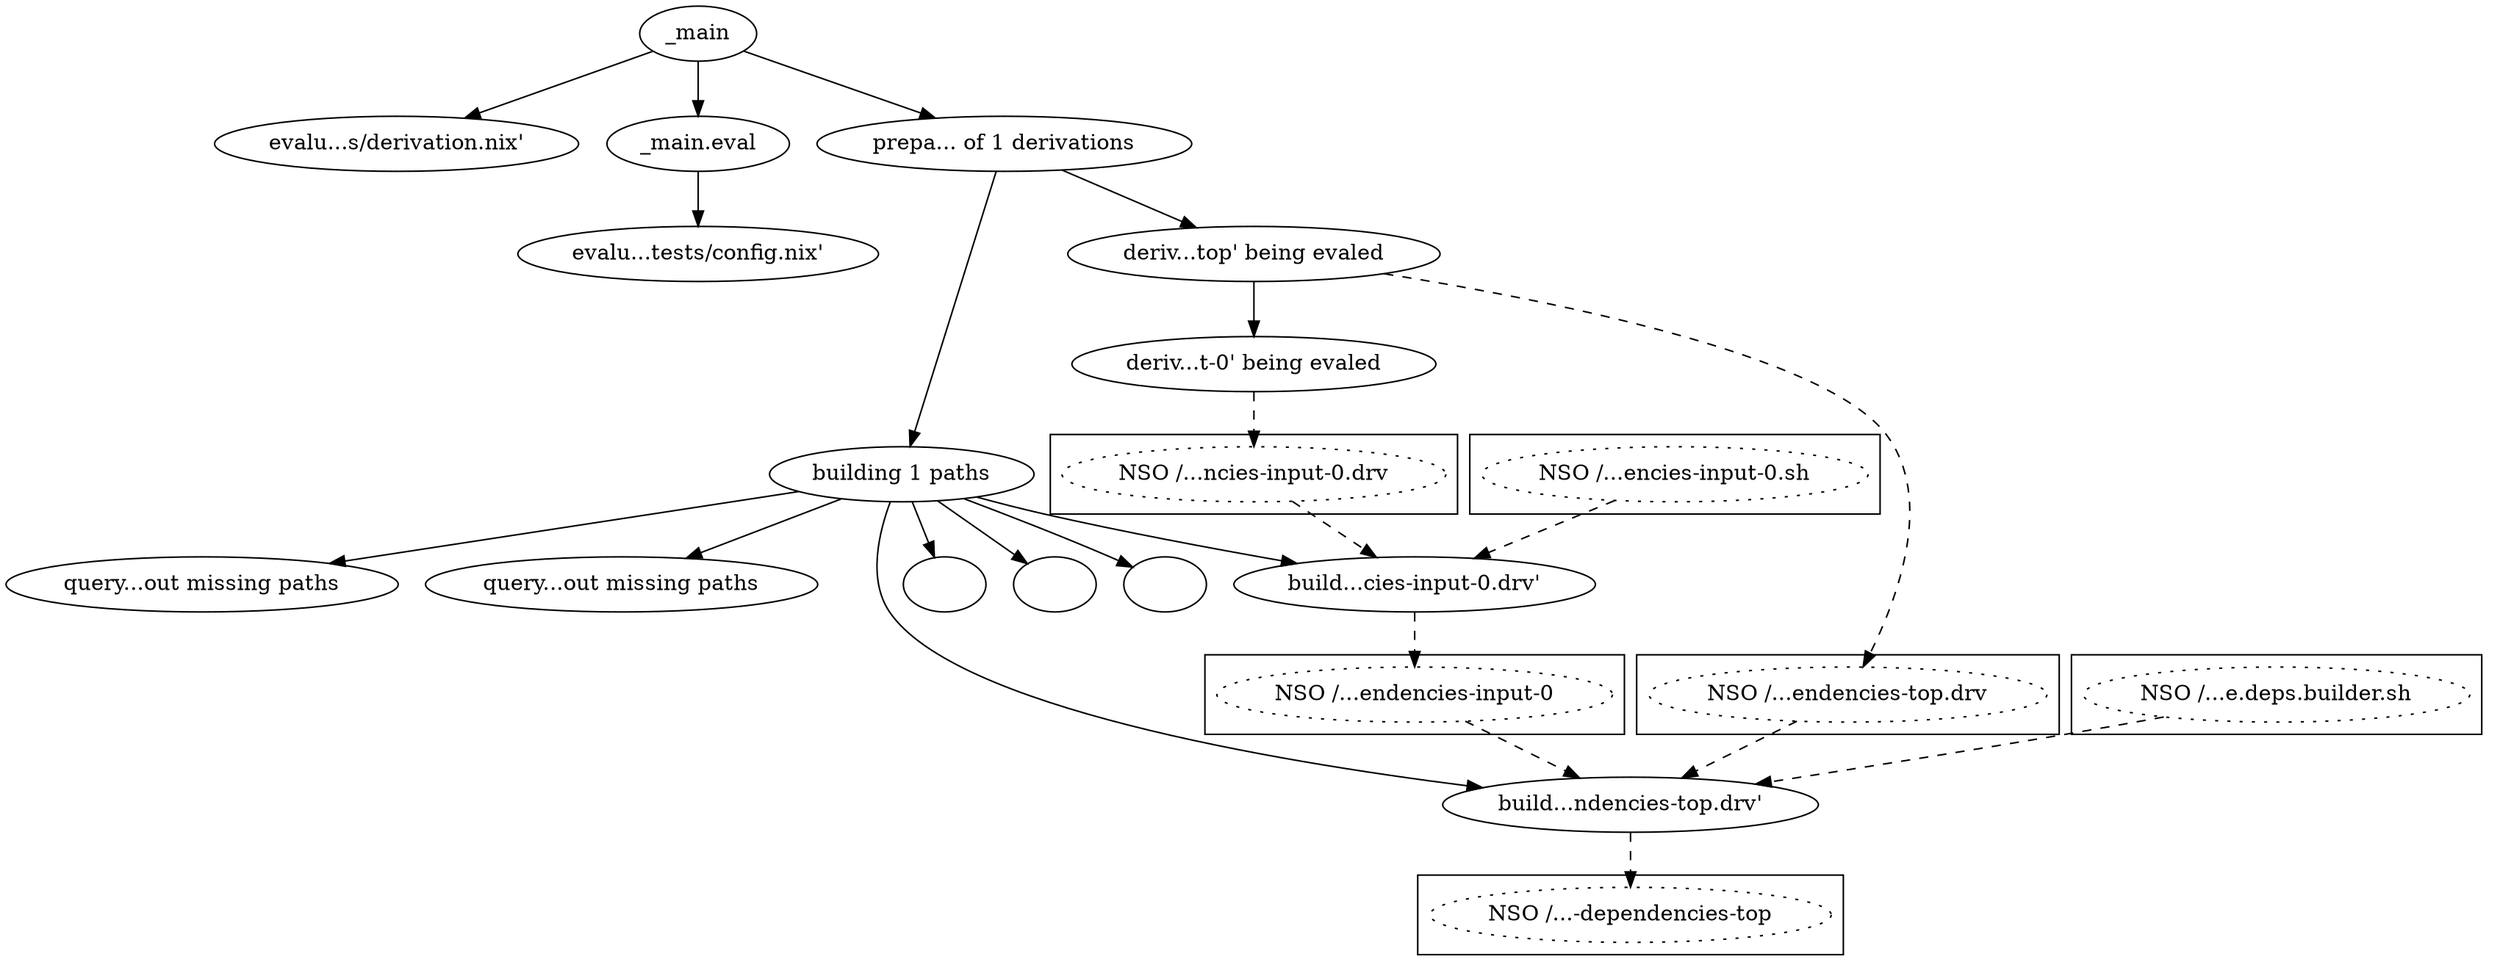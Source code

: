 digraph u {
"120740120625153" [id="120740120625153" label="evalu...s/derivation.nix'"]
"120740120625155" [id="120740120625155" label="evalu...tests/config.nix'"]
"120740120625154" [id="120740120625154" label="_main.eval"]
"120740120625158" [id="120740120625158" label="deriv...t-0' being evaled"]
"120740120625160" [id="120740120625160" label="query...out missing paths"]
"120740120625164" [id="120740120625164" label="query...out missing paths"]
"120740120625165" [id="120740120625165" label="build...cies-input-0.drv'"]
"120740120625166" [id="120740120625166" label="build...ndencies-top.drv'"]
"120740120625163" [id="120740120625163" label=""]
"120740120625162" [id="120740120625162" label=""]
"120740120625161" [id="120740120625161" label=""]
"120740120625159" [id="120740120625159" label="building 1 paths"]
"120740120625156" [id="120740120625156" label="prepa... of 1 derivations"]
"120740120625152" [id="120740120625152" label="_main"]
"120740120625157" [id="120740120625157" label="deriv...top' being evaled"]
subgraph "cluster_e:///run/user/1000/nix-test/logging-json/store/40zj9p2w3lkxkpfr3g938vapxp3fmiac-dependencies-input-0.drv" {
"i:///run/user/1000/nix-test/logging-json/store/40zj9p2w3lkxkpfr3g938vapxp3fmiac-dependencies-input-0.drv";
}
subgraph "cluster_e:///run/user/1000/nix-test/logging-json/store/a2k781ggfk1syl2an5y2gx2l8a2yy715-builder-dependencies-input-0.sh" {
"i:///run/user/1000/nix-test/logging-json/store/a2k781ggfk1syl2an5y2gx2l8a2yy715-builder-dependencies-input-0.sh";
}
subgraph "cluster_e:///run/user/1000/nix-test/logging-json/store/wfchbfd39qcy4j1q13fh4mjb0wkjjvdh-dependencies-input-0" {
"i:///run/user/1000/nix-test/logging-json/store/wfchbfd39qcy4j1q13fh4mjb0wkjjvdh-dependencies-input-0";
}
subgraph "cluster_e:///run/user/1000/nix-test/logging-json/store/sh0p2kw8ylqzjijdi3cxpl70z857mhbq-dependencies-top.drv" {
"i:///run/user/1000/nix-test/logging-json/store/sh0p2kw8ylqzjijdi3cxpl70z857mhbq-dependencies-top.drv";
}
subgraph "cluster_e:///run/user/1000/nix-test/logging-json/store/q6ngyanhbcyjr17yrlbbagagrj2clzxd-simple.deps.builder.sh" {
"i:///run/user/1000/nix-test/logging-json/store/q6ngyanhbcyjr17yrlbbagagrj2clzxd-simple.deps.builder.sh";
}
subgraph "cluster_e:///run/user/1000/nix-test/logging-json/store/3hknjp8dvfryb4270bc4fyd1r9jshd9c-dependencies-top" {
"i:///run/user/1000/nix-test/logging-json/store/3hknjp8dvfryb4270bc4fyd1r9jshd9c-dependencies-top";
}
"i:///run/user/1000/nix-test/logging-json/store/40zj9p2w3lkxkpfr3g938vapxp3fmiac-dependencies-input-0.drv" [id="i:///run/user/1000/nix-test/logging-json/store/40zj9p2w3lkxkpfr3g938vapxp3fmiac-dependencies-input-0.drv" label="NSO /...ncies-input-0.drv",style=dotted]
"i:///run/user/1000/nix-test/logging-json/store/a2k781ggfk1syl2an5y2gx2l8a2yy715-builder-dependencies-input-0.sh" [id="i:///run/user/1000/nix-test/logging-json/store/a2k781ggfk1syl2an5y2gx2l8a2yy715-builder-dependencies-input-0.sh" label="NSO /...encies-input-0.sh",style=dotted]
"i:///run/user/1000/nix-test/logging-json/store/q6ngyanhbcyjr17yrlbbagagrj2clzxd-simple.deps.builder.sh" [id="i:///run/user/1000/nix-test/logging-json/store/q6ngyanhbcyjr17yrlbbagagrj2clzxd-simple.deps.builder.sh" label="NSO /...e.deps.builder.sh",style=dotted]
"i:///run/user/1000/nix-test/logging-json/store/wfchbfd39qcy4j1q13fh4mjb0wkjjvdh-dependencies-input-0" [id="i:///run/user/1000/nix-test/logging-json/store/wfchbfd39qcy4j1q13fh4mjb0wkjjvdh-dependencies-input-0" label="NSO /...endencies-input-0",style=dotted]
"i:///run/user/1000/nix-test/logging-json/store/3hknjp8dvfryb4270bc4fyd1r9jshd9c-dependencies-top" [id="i:///run/user/1000/nix-test/logging-json/store/3hknjp8dvfryb4270bc4fyd1r9jshd9c-dependencies-top" label="NSO /...-dependencies-top",style=dotted]
"i:///run/user/1000/nix-test/logging-json/store/sh0p2kw8ylqzjijdi3cxpl70z857mhbq-dependencies-top.drv" [id="i:///run/user/1000/nix-test/logging-json/store/sh0p2kw8ylqzjijdi3cxpl70z857mhbq-dependencies-top.drv" label="NSO /...endencies-top.drv",style=dotted]
"120740120625152" -> "120740120625153"
"120740120625154" -> "120740120625155"
"120740120625152" -> "120740120625154"
"120740120625157" -> "120740120625158"
"120740120625159" -> "120740120625160"
"120740120625159" -> "120740120625164"
"120740120625159" -> "120740120625165"
"120740120625159" -> "120740120625166"
"120740120625159" -> "120740120625163"
"120740120625159" -> "120740120625162"
"120740120625159" -> "120740120625161"
"120740120625156" -> "120740120625159"
"120740120625152" -> "120740120625156"
"120740120625156" -> "120740120625157"
"120740120625158" -> "i:///run/user/1000/nix-test/logging-json/store/40zj9p2w3lkxkpfr3g938vapxp3fmiac-dependencies-input-0.drv" [style=dashed]
"i:///run/user/1000/nix-test/logging-json/store/40zj9p2w3lkxkpfr3g938vapxp3fmiac-dependencies-input-0.drv" -> "120740120625165" [style=dashed]
"i:///run/user/1000/nix-test/logging-json/store/a2k781ggfk1syl2an5y2gx2l8a2yy715-builder-dependencies-input-0.sh" -> "120740120625165" [style=dashed]
"120740120625165" -> "i:///run/user/1000/nix-test/logging-json/store/wfchbfd39qcy4j1q13fh4mjb0wkjjvdh-dependencies-input-0" [style=dashed]
"i:///run/user/1000/nix-test/logging-json/store/sh0p2kw8ylqzjijdi3cxpl70z857mhbq-dependencies-top.drv" -> "120740120625166" [style=dashed]
"i:///run/user/1000/nix-test/logging-json/store/q6ngyanhbcyjr17yrlbbagagrj2clzxd-simple.deps.builder.sh" -> "120740120625166" [style=dashed]
"i:///run/user/1000/nix-test/logging-json/store/wfchbfd39qcy4j1q13fh4mjb0wkjjvdh-dependencies-input-0" -> "120740120625166" [style=dashed]
"120740120625166" -> "i:///run/user/1000/nix-test/logging-json/store/3hknjp8dvfryb4270bc4fyd1r9jshd9c-dependencies-top" [style=dashed]
"120740120625157" -> "i:///run/user/1000/nix-test/logging-json/store/sh0p2kw8ylqzjijdi3cxpl70z857mhbq-dependencies-top.drv" [style=dashed]
}

